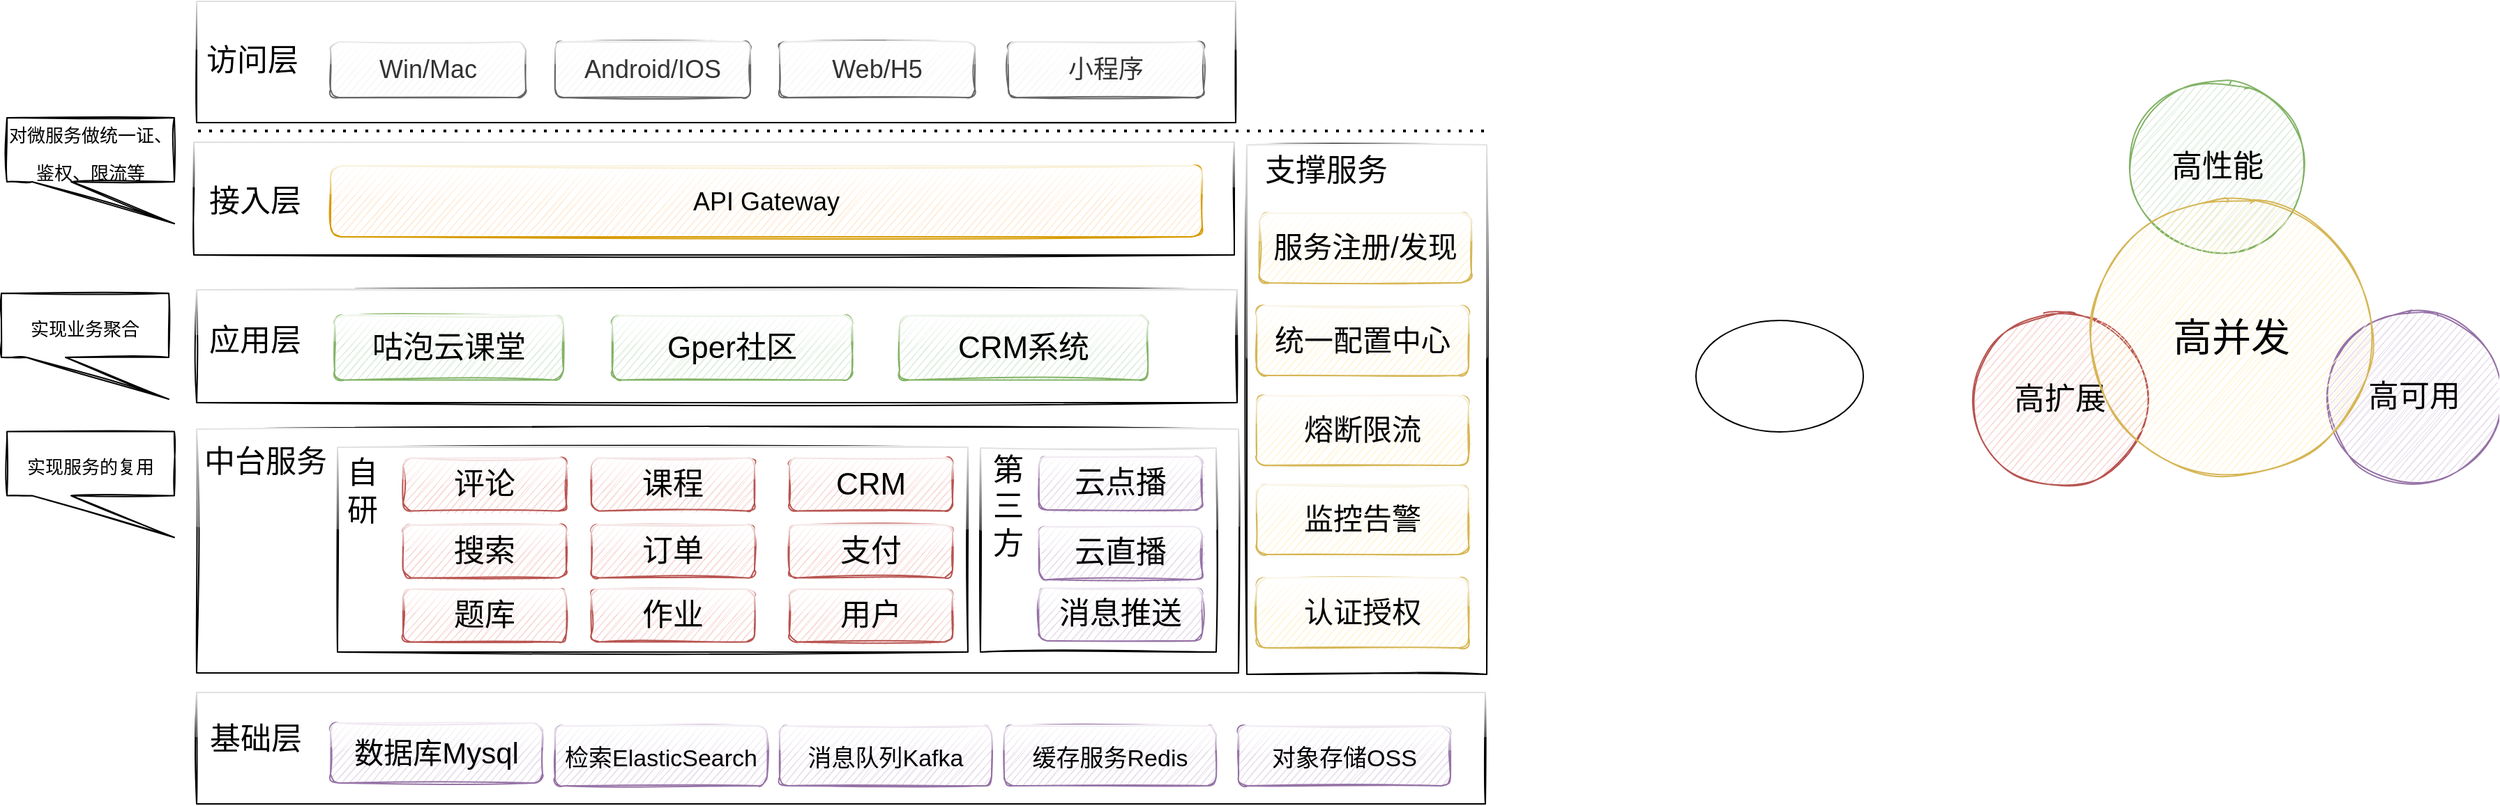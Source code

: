 <mxfile version="14.8.0" type="github">
  <diagram id="P0GgdEIs0Ywz_enpG73i" name="Page-1">
    <mxGraphModel dx="2222" dy="762" grid="0" gridSize="10" guides="1" tooltips="1" connect="1" arrows="1" fold="1" page="0" pageScale="1" pageWidth="827" pageHeight="1169" math="0" shadow="0">
      <root>
        <mxCell id="0" />
        <mxCell id="1" parent="0" />
        <mxCell id="m1zhmkqZAM5GdYg0Sg5l-15" value="" style="rounded=0;whiteSpace=wrap;html=1;shadow=0;glass=1;sketch=1;fontSize=18;" parent="1" vertex="1">
          <mxGeometry x="-420" y="528" width="747" height="175" as="geometry" />
        </mxCell>
        <mxCell id="m1zhmkqZAM5GdYg0Sg5l-30" value="" style="rounded=0;whiteSpace=wrap;html=1;shadow=0;glass=1;sketch=1;fontSize=22;" parent="1" vertex="1">
          <mxGeometry x="142" y="541.5" width="169" height="146.5" as="geometry" />
        </mxCell>
        <mxCell id="m1zhmkqZAM5GdYg0Sg5l-29" value="" style="rounded=0;whiteSpace=wrap;html=1;shadow=0;glass=1;sketch=1;fontSize=22;" parent="1" vertex="1">
          <mxGeometry x="-319" y="541" width="452" height="147" as="geometry" />
        </mxCell>
        <mxCell id="m1zhmkqZAM5GdYg0Sg5l-8" value="" style="rounded=0;whiteSpace=wrap;html=1;shadow=0;glass=1;sketch=1;fontSize=18;" parent="1" vertex="1">
          <mxGeometry x="-422" y="322" width="746" height="81" as="geometry" />
        </mxCell>
        <mxCell id="m1zhmkqZAM5GdYg0Sg5l-5" value="" style="rounded=0;whiteSpace=wrap;html=1;shadow=0;glass=1;sketch=1;fontSize=18;" parent="1" vertex="1">
          <mxGeometry x="-420" y="221" width="745" height="87" as="geometry" />
        </mxCell>
        <mxCell id="m1zhmkqZAM5GdYg0Sg5l-1" value="Win/Mac" style="rounded=1;whiteSpace=wrap;html=1;sketch=1;shadow=0;glass=1;fontSize=18;fillColor=#f5f5f5;strokeColor=#666666;fontColor=#333333;" parent="1" vertex="1">
          <mxGeometry x="-324" y="250" width="140" height="40" as="geometry" />
        </mxCell>
        <mxCell id="m1zhmkqZAM5GdYg0Sg5l-2" value="Android/IOS" style="rounded=1;whiteSpace=wrap;html=1;sketch=1;shadow=0;glass=1;fontSize=18;fillColor=#f5f5f5;strokeColor=#666666;fontColor=#333333;" parent="1" vertex="1">
          <mxGeometry x="-163" y="250" width="140" height="40" as="geometry" />
        </mxCell>
        <mxCell id="m1zhmkqZAM5GdYg0Sg5l-3" value="Web/H5" style="rounded=1;whiteSpace=wrap;html=1;sketch=1;shadow=0;glass=1;fontSize=18;fillColor=#f5f5f5;strokeColor=#666666;fontColor=#333333;" parent="1" vertex="1">
          <mxGeometry x="-2" y="250" width="140" height="40" as="geometry" />
        </mxCell>
        <mxCell id="m1zhmkqZAM5GdYg0Sg5l-4" value="小程序" style="rounded=1;whiteSpace=wrap;html=1;sketch=1;shadow=0;glass=1;fontSize=18;fillColor=#f5f5f5;strokeColor=#666666;fontColor=#333333;" parent="1" vertex="1">
          <mxGeometry x="162" y="250" width="140" height="40" as="geometry" />
        </mxCell>
        <mxCell id="m1zhmkqZAM5GdYg0Sg5l-6" value="访问层" style="text;html=1;strokeColor=none;fillColor=none;align=center;verticalAlign=middle;whiteSpace=wrap;rounded=0;shadow=0;glass=1;sketch=1;fontSize=22;" parent="1" vertex="1">
          <mxGeometry x="-420" y="253" width="80" height="21" as="geometry" />
        </mxCell>
        <mxCell id="m1zhmkqZAM5GdYg0Sg5l-7" value="API Gateway" style="rounded=1;whiteSpace=wrap;html=1;sketch=1;shadow=0;glass=1;fontSize=18;fillColor=#ffe6cc;strokeColor=#d79b00;" parent="1" vertex="1">
          <mxGeometry x="-324" y="339" width="625" height="51" as="geometry" />
        </mxCell>
        <mxCell id="m1zhmkqZAM5GdYg0Sg5l-9" value="接入层" style="text;html=1;strokeColor=none;fillColor=none;align=center;verticalAlign=middle;whiteSpace=wrap;rounded=0;shadow=0;glass=1;sketch=1;fontSize=22;" parent="1" vertex="1">
          <mxGeometry x="-418" y="354" width="80" height="21" as="geometry" />
        </mxCell>
        <mxCell id="m1zhmkqZAM5GdYg0Sg5l-10" value="" style="rounded=0;whiteSpace=wrap;html=1;shadow=0;glass=1;sketch=1;fontSize=18;" parent="1" vertex="1">
          <mxGeometry x="-420" y="428" width="746" height="81" as="geometry" />
        </mxCell>
        <mxCell id="m1zhmkqZAM5GdYg0Sg5l-11" value="应用层" style="text;html=1;strokeColor=none;fillColor=none;align=center;verticalAlign=middle;whiteSpace=wrap;rounded=0;shadow=0;glass=1;sketch=1;fontSize=22;" parent="1" vertex="1">
          <mxGeometry x="-418" y="454" width="80" height="21" as="geometry" />
        </mxCell>
        <mxCell id="m1zhmkqZAM5GdYg0Sg5l-12" value="咕泡云课堂" style="rounded=1;whiteSpace=wrap;html=1;shadow=0;glass=1;sketch=1;fontSize=22;fillColor=#d5e8d4;strokeColor=#82b366;" parent="1" vertex="1">
          <mxGeometry x="-321" y="446.5" width="164" height="46.25" as="geometry" />
        </mxCell>
        <mxCell id="m1zhmkqZAM5GdYg0Sg5l-13" value="Gper社区" style="rounded=1;whiteSpace=wrap;html=1;shadow=0;glass=1;sketch=1;fontSize=22;fillColor=#d5e8d4;strokeColor=#82b366;" parent="1" vertex="1">
          <mxGeometry x="-122" y="446.5" width="172" height="46.25" as="geometry" />
        </mxCell>
        <mxCell id="m1zhmkqZAM5GdYg0Sg5l-14" value="CRM系统" style="rounded=1;whiteSpace=wrap;html=1;shadow=0;glass=1;sketch=1;fontSize=22;fillColor=#d5e8d4;strokeColor=#82b366;" parent="1" vertex="1">
          <mxGeometry x="84" y="446.5" width="178" height="46.25" as="geometry" />
        </mxCell>
        <mxCell id="m1zhmkqZAM5GdYg0Sg5l-16" value="中台服务" style="text;html=1;strokeColor=none;fillColor=none;align=center;verticalAlign=middle;whiteSpace=wrap;rounded=0;shadow=0;glass=1;sketch=1;fontSize=22;" parent="1" vertex="1">
          <mxGeometry x="-427" y="538" width="112.5" height="27" as="geometry" />
        </mxCell>
        <mxCell id="m1zhmkqZAM5GdYg0Sg5l-17" value="评论" style="rounded=1;whiteSpace=wrap;html=1;shadow=0;glass=1;sketch=1;fontSize=22;fillColor=#f8cecc;strokeColor=#b85450;" parent="1" vertex="1">
          <mxGeometry x="-272" y="548.75" width="117" height="38" as="geometry" />
        </mxCell>
        <mxCell id="m1zhmkqZAM5GdYg0Sg5l-18" value="搜索" style="rounded=1;whiteSpace=wrap;html=1;shadow=0;glass=1;sketch=1;fontSize=22;fillColor=#f8cecc;strokeColor=#b85450;" parent="1" vertex="1">
          <mxGeometry x="-272" y="596.75" width="117" height="38" as="geometry" />
        </mxCell>
        <mxCell id="m1zhmkqZAM5GdYg0Sg5l-19" value="课程" style="rounded=1;whiteSpace=wrap;html=1;shadow=0;glass=1;sketch=1;fontSize=22;fillColor=#f8cecc;strokeColor=#b85450;" parent="1" vertex="1">
          <mxGeometry x="-137" y="548.75" width="117" height="38" as="geometry" />
        </mxCell>
        <mxCell id="m1zhmkqZAM5GdYg0Sg5l-20" value="订单" style="rounded=1;whiteSpace=wrap;html=1;shadow=0;glass=1;sketch=1;fontSize=22;fillColor=#f8cecc;strokeColor=#b85450;" parent="1" vertex="1">
          <mxGeometry x="-137" y="596.75" width="117" height="38" as="geometry" />
        </mxCell>
        <mxCell id="m1zhmkqZAM5GdYg0Sg5l-21" value="CRM" style="rounded=1;whiteSpace=wrap;html=1;shadow=0;glass=1;sketch=1;fontSize=22;fillColor=#f8cecc;strokeColor=#b85450;" parent="1" vertex="1">
          <mxGeometry x="5" y="548.75" width="117" height="38" as="geometry" />
        </mxCell>
        <mxCell id="m1zhmkqZAM5GdYg0Sg5l-22" value="支付" style="rounded=1;whiteSpace=wrap;html=1;shadow=0;glass=1;sketch=1;fontSize=22;fillColor=#f8cecc;strokeColor=#b85450;" parent="1" vertex="1">
          <mxGeometry x="5" y="596.75" width="117" height="38" as="geometry" />
        </mxCell>
        <mxCell id="m1zhmkqZAM5GdYg0Sg5l-23" value="题库" style="rounded=1;whiteSpace=wrap;html=1;shadow=0;glass=1;sketch=1;fontSize=22;fillColor=#f8cecc;strokeColor=#b85450;" parent="1" vertex="1">
          <mxGeometry x="-272" y="642.75" width="117" height="38" as="geometry" />
        </mxCell>
        <mxCell id="m1zhmkqZAM5GdYg0Sg5l-24" value="作业" style="rounded=1;whiteSpace=wrap;html=1;shadow=0;glass=1;sketch=1;fontSize=22;fillColor=#f8cecc;strokeColor=#b85450;" parent="1" vertex="1">
          <mxGeometry x="-137" y="642.75" width="117" height="38" as="geometry" />
        </mxCell>
        <mxCell id="m1zhmkqZAM5GdYg0Sg5l-25" value="用户" style="rounded=1;whiteSpace=wrap;html=1;shadow=0;glass=1;sketch=1;fontSize=22;fillColor=#f8cecc;strokeColor=#b85450;" parent="1" vertex="1">
          <mxGeometry x="5" y="642.75" width="117" height="38" as="geometry" />
        </mxCell>
        <mxCell id="m1zhmkqZAM5GdYg0Sg5l-26" value="云点播" style="rounded=1;whiteSpace=wrap;html=1;shadow=0;glass=1;sketch=1;fontSize=22;fillColor=#e1d5e7;strokeColor=#9673a6;" parent="1" vertex="1">
          <mxGeometry x="184" y="548" width="117" height="38" as="geometry" />
        </mxCell>
        <mxCell id="m1zhmkqZAM5GdYg0Sg5l-27" value="云直播" style="rounded=1;whiteSpace=wrap;html=1;shadow=0;glass=1;sketch=1;fontSize=22;fillColor=#e1d5e7;strokeColor=#9673a6;" parent="1" vertex="1">
          <mxGeometry x="184" y="598" width="117" height="38" as="geometry" />
        </mxCell>
        <mxCell id="m1zhmkqZAM5GdYg0Sg5l-28" value="消息推送" style="rounded=1;whiteSpace=wrap;html=1;shadow=0;glass=1;sketch=1;fontSize=22;fillColor=#e1d5e7;strokeColor=#9673a6;" parent="1" vertex="1">
          <mxGeometry x="184" y="642" width="117" height="38" as="geometry" />
        </mxCell>
        <mxCell id="m1zhmkqZAM5GdYg0Sg5l-31" value="自研" style="text;html=1;strokeColor=none;fillColor=none;align=center;verticalAlign=middle;whiteSpace=wrap;rounded=0;shadow=0;glass=1;sketch=1;fontSize=22;" parent="1" vertex="1">
          <mxGeometry x="-317" y="558" width="32" height="30" as="geometry" />
        </mxCell>
        <mxCell id="m1zhmkqZAM5GdYg0Sg5l-32" value="第三方" style="text;html=1;strokeColor=none;fillColor=none;align=center;verticalAlign=middle;whiteSpace=wrap;rounded=0;shadow=0;glass=1;sketch=1;fontSize=22;" parent="1" vertex="1">
          <mxGeometry x="142" y="574" width="40" height="20" as="geometry" />
        </mxCell>
        <mxCell id="m1zhmkqZAM5GdYg0Sg5l-35" value="" style="rounded=0;whiteSpace=wrap;html=1;shadow=0;glass=1;sketch=1;fontSize=18;" parent="1" vertex="1">
          <mxGeometry x="-420" y="717" width="924" height="80" as="geometry" />
        </mxCell>
        <mxCell id="m1zhmkqZAM5GdYg0Sg5l-36" value="基础层" style="text;html=1;strokeColor=none;fillColor=none;align=center;verticalAlign=middle;whiteSpace=wrap;rounded=0;shadow=0;glass=1;sketch=1;fontSize=22;" parent="1" vertex="1">
          <mxGeometry x="-413.25" y="737" width="70.5" height="28" as="geometry" />
        </mxCell>
        <mxCell id="m1zhmkqZAM5GdYg0Sg5l-39" value="" style="rounded=0;whiteSpace=wrap;html=1;shadow=0;glass=1;sketch=1;fontSize=18;" parent="1" vertex="1">
          <mxGeometry x="333" y="324" width="172" height="380" as="geometry" />
        </mxCell>
        <mxCell id="m1zhmkqZAM5GdYg0Sg5l-40" value="支撑服务" style="text;html=1;strokeColor=none;fillColor=none;align=center;verticalAlign=middle;whiteSpace=wrap;rounded=0;shadow=0;glass=1;sketch=1;fontSize=22;" parent="1" vertex="1">
          <mxGeometry x="337" y="333" width="106" height="19" as="geometry" />
        </mxCell>
        <mxCell id="m1zhmkqZAM5GdYg0Sg5l-41" value="&lt;font style=&quot;font-size: 21px&quot;&gt;服务注册/发现&lt;/font&gt;" style="rounded=1;whiteSpace=wrap;html=1;shadow=0;glass=1;sketch=1;fontSize=22;fillColor=#fff2cc;strokeColor=#d6b656;" parent="1" vertex="1">
          <mxGeometry x="342" y="373" width="152" height="50" as="geometry" />
        </mxCell>
        <mxCell id="m1zhmkqZAM5GdYg0Sg5l-42" value="&lt;font style=&quot;font-size: 21px&quot;&gt;统一配置中心&lt;/font&gt;" style="rounded=1;whiteSpace=wrap;html=1;shadow=0;glass=1;sketch=1;fontSize=22;fillColor=#fff2cc;strokeColor=#d6b656;" parent="1" vertex="1">
          <mxGeometry x="340" y="439.5" width="152" height="50" as="geometry" />
        </mxCell>
        <mxCell id="m1zhmkqZAM5GdYg0Sg5l-43" value="&lt;font style=&quot;font-size: 21px&quot;&gt;熔断限流&lt;/font&gt;" style="rounded=1;whiteSpace=wrap;html=1;shadow=0;glass=1;sketch=1;fontSize=22;fillColor=#fff2cc;strokeColor=#d6b656;" parent="1" vertex="1">
          <mxGeometry x="340" y="504" width="152" height="50" as="geometry" />
        </mxCell>
        <mxCell id="m1zhmkqZAM5GdYg0Sg5l-44" value="&lt;font style=&quot;font-size: 21px&quot;&gt;监控告警&lt;/font&gt;" style="rounded=1;whiteSpace=wrap;html=1;shadow=0;glass=1;sketch=1;fontSize=22;fillColor=#fff2cc;strokeColor=#d6b656;" parent="1" vertex="1">
          <mxGeometry x="340" y="568" width="152" height="50" as="geometry" />
        </mxCell>
        <mxCell id="m1zhmkqZAM5GdYg0Sg5l-45" value="&lt;font style=&quot;font-size: 21px&quot;&gt;认证授权&lt;/font&gt;" style="rounded=1;whiteSpace=wrap;html=1;shadow=0;glass=1;sketch=1;fontSize=22;fillColor=#fff2cc;strokeColor=#d6b656;" parent="1" vertex="1">
          <mxGeometry x="340" y="635" width="152" height="50" as="geometry" />
        </mxCell>
        <mxCell id="m1zhmkqZAM5GdYg0Sg5l-47" value="&lt;font style=&quot;font-size: 21px&quot;&gt;数据库Mysql&lt;/font&gt;" style="rounded=1;whiteSpace=wrap;html=1;shadow=0;glass=1;sketch=1;fontSize=22;fillColor=#e1d5e7;strokeColor=#9673a6;" parent="1" vertex="1">
          <mxGeometry x="-324" y="739" width="152" height="43" as="geometry" />
        </mxCell>
        <mxCell id="m1zhmkqZAM5GdYg0Sg5l-48" value="&lt;font style=&quot;font-size: 17px&quot;&gt;检索ElasticSearch&lt;/font&gt;" style="rounded=1;whiteSpace=wrap;html=1;shadow=0;glass=1;sketch=1;fontSize=22;fillColor=#e1d5e7;strokeColor=#9673a6;" parent="1" vertex="1">
          <mxGeometry x="-163" y="741" width="152" height="43" as="geometry" />
        </mxCell>
        <mxCell id="m1zhmkqZAM5GdYg0Sg5l-49" value="&lt;span style=&quot;font-size: 17px&quot;&gt;消息队列Kafka&lt;/span&gt;" style="rounded=1;whiteSpace=wrap;html=1;shadow=0;glass=1;sketch=1;fontSize=22;fillColor=#e1d5e7;strokeColor=#9673a6;" parent="1" vertex="1">
          <mxGeometry x="-2" y="741" width="152" height="43" as="geometry" />
        </mxCell>
        <mxCell id="m1zhmkqZAM5GdYg0Sg5l-50" value="&lt;span style=&quot;font-size: 17px&quot;&gt;缓存服务Redis&lt;/span&gt;" style="rounded=1;whiteSpace=wrap;html=1;shadow=0;glass=1;sketch=1;fontSize=22;fillColor=#e1d5e7;strokeColor=#9673a6;" parent="1" vertex="1">
          <mxGeometry x="159" y="741" width="152" height="43" as="geometry" />
        </mxCell>
        <mxCell id="m1zhmkqZAM5GdYg0Sg5l-51" value="&lt;span style=&quot;font-size: 17px&quot;&gt;对象存储OSS&lt;/span&gt;" style="rounded=1;whiteSpace=wrap;html=1;shadow=0;glass=1;sketch=1;fontSize=22;fillColor=#e1d5e7;strokeColor=#9673a6;" parent="1" vertex="1">
          <mxGeometry x="327" y="741" width="152" height="43" as="geometry" />
        </mxCell>
        <mxCell id="m1zhmkqZAM5GdYg0Sg5l-52" value="" style="endArrow=none;dashed=1;html=1;dashPattern=1 3;strokeWidth=2;fontSize=22;" parent="1" edge="1">
          <mxGeometry width="50" height="50" relative="1" as="geometry">
            <mxPoint x="-419" y="314" as="sourcePoint" />
            <mxPoint x="507" y="314" as="targetPoint" />
          </mxGeometry>
        </mxCell>
        <mxCell id="m1zhmkqZAM5GdYg0Sg5l-55" value="&lt;font style=&quot;font-size: 13px&quot;&gt;对微服务做统一证、鉴权、限流等&lt;/font&gt;" style="shape=callout;whiteSpace=wrap;html=1;perimeter=calloutPerimeter;shadow=0;glass=1;sketch=1;fontSize=22;size=30;position=0.15;position2=1;base=28;" parent="1" vertex="1">
          <mxGeometry x="-556" y="304.5" width="120" height="76" as="geometry" />
        </mxCell>
        <mxCell id="m1zhmkqZAM5GdYg0Sg5l-56" value="&lt;span style=&quot;font-size: 13px&quot;&gt;实现服务的复用&lt;/span&gt;" style="shape=callout;whiteSpace=wrap;html=1;perimeter=calloutPerimeter;shadow=0;glass=1;sketch=1;fontSize=22;size=30;position=0.15;position2=1;base=28;" parent="1" vertex="1">
          <mxGeometry x="-556" y="529.75" width="120" height="76" as="geometry" />
        </mxCell>
        <mxCell id="m1zhmkqZAM5GdYg0Sg5l-57" value="&lt;span style=&quot;font-size: 13px&quot;&gt;实现业务聚合&lt;/span&gt;" style="shape=callout;whiteSpace=wrap;html=1;perimeter=calloutPerimeter;shadow=0;glass=1;sketch=1;fontSize=22;size=30;position=0.15;position2=1;base=28;direction=east;" parent="1" vertex="1">
          <mxGeometry x="-560" y="430.5" width="120" height="76" as="geometry" />
        </mxCell>
        <mxCell id="m1zhmkqZAM5GdYg0Sg5l-58" value="高性能" style="ellipse;whiteSpace=wrap;html=1;aspect=fixed;shadow=0;glass=1;sketch=1;fontSize=22;fillColor=#d5e8d4;strokeColor=#82b366;" parent="1" vertex="1">
          <mxGeometry x="969" y="280" width="120" height="120" as="geometry" />
        </mxCell>
        <mxCell id="m1zhmkqZAM5GdYg0Sg5l-59" value="高扩展" style="ellipse;whiteSpace=wrap;html=1;aspect=fixed;shadow=0;glass=1;sketch=1;fontSize=22;fillColor=#f8cecc;strokeColor=#b85450;" parent="1" vertex="1">
          <mxGeometry x="856" y="446.5" width="120" height="120" as="geometry" />
        </mxCell>
        <mxCell id="m1zhmkqZAM5GdYg0Sg5l-60" value="高可用" style="ellipse;whiteSpace=wrap;html=1;aspect=fixed;shadow=0;glass=1;sketch=1;fontSize=22;fillColor=#e1d5e7;strokeColor=#9673a6;" parent="1" vertex="1">
          <mxGeometry x="1110" y="445" width="120" height="120" as="geometry" />
        </mxCell>
        <mxCell id="m1zhmkqZAM5GdYg0Sg5l-61" value="&lt;font style=&quot;font-size: 28px&quot;&gt;高并发&lt;/font&gt;" style="ellipse;whiteSpace=wrap;html=1;aspect=fixed;shadow=0;glass=1;sketch=1;fontSize=22;fillColor=#fff2cc;strokeColor=#d6b656;" parent="1" vertex="1">
          <mxGeometry x="943" y="365.75" width="192.25" height="192.25" as="geometry" />
        </mxCell>
        <mxCell id="MtlMfib6rCcSeDzOofT5-1" value="" style="ellipse;whiteSpace=wrap;html=1;" vertex="1" parent="1">
          <mxGeometry x="655" y="450" width="120" height="80" as="geometry" />
        </mxCell>
      </root>
    </mxGraphModel>
  </diagram>
</mxfile>
